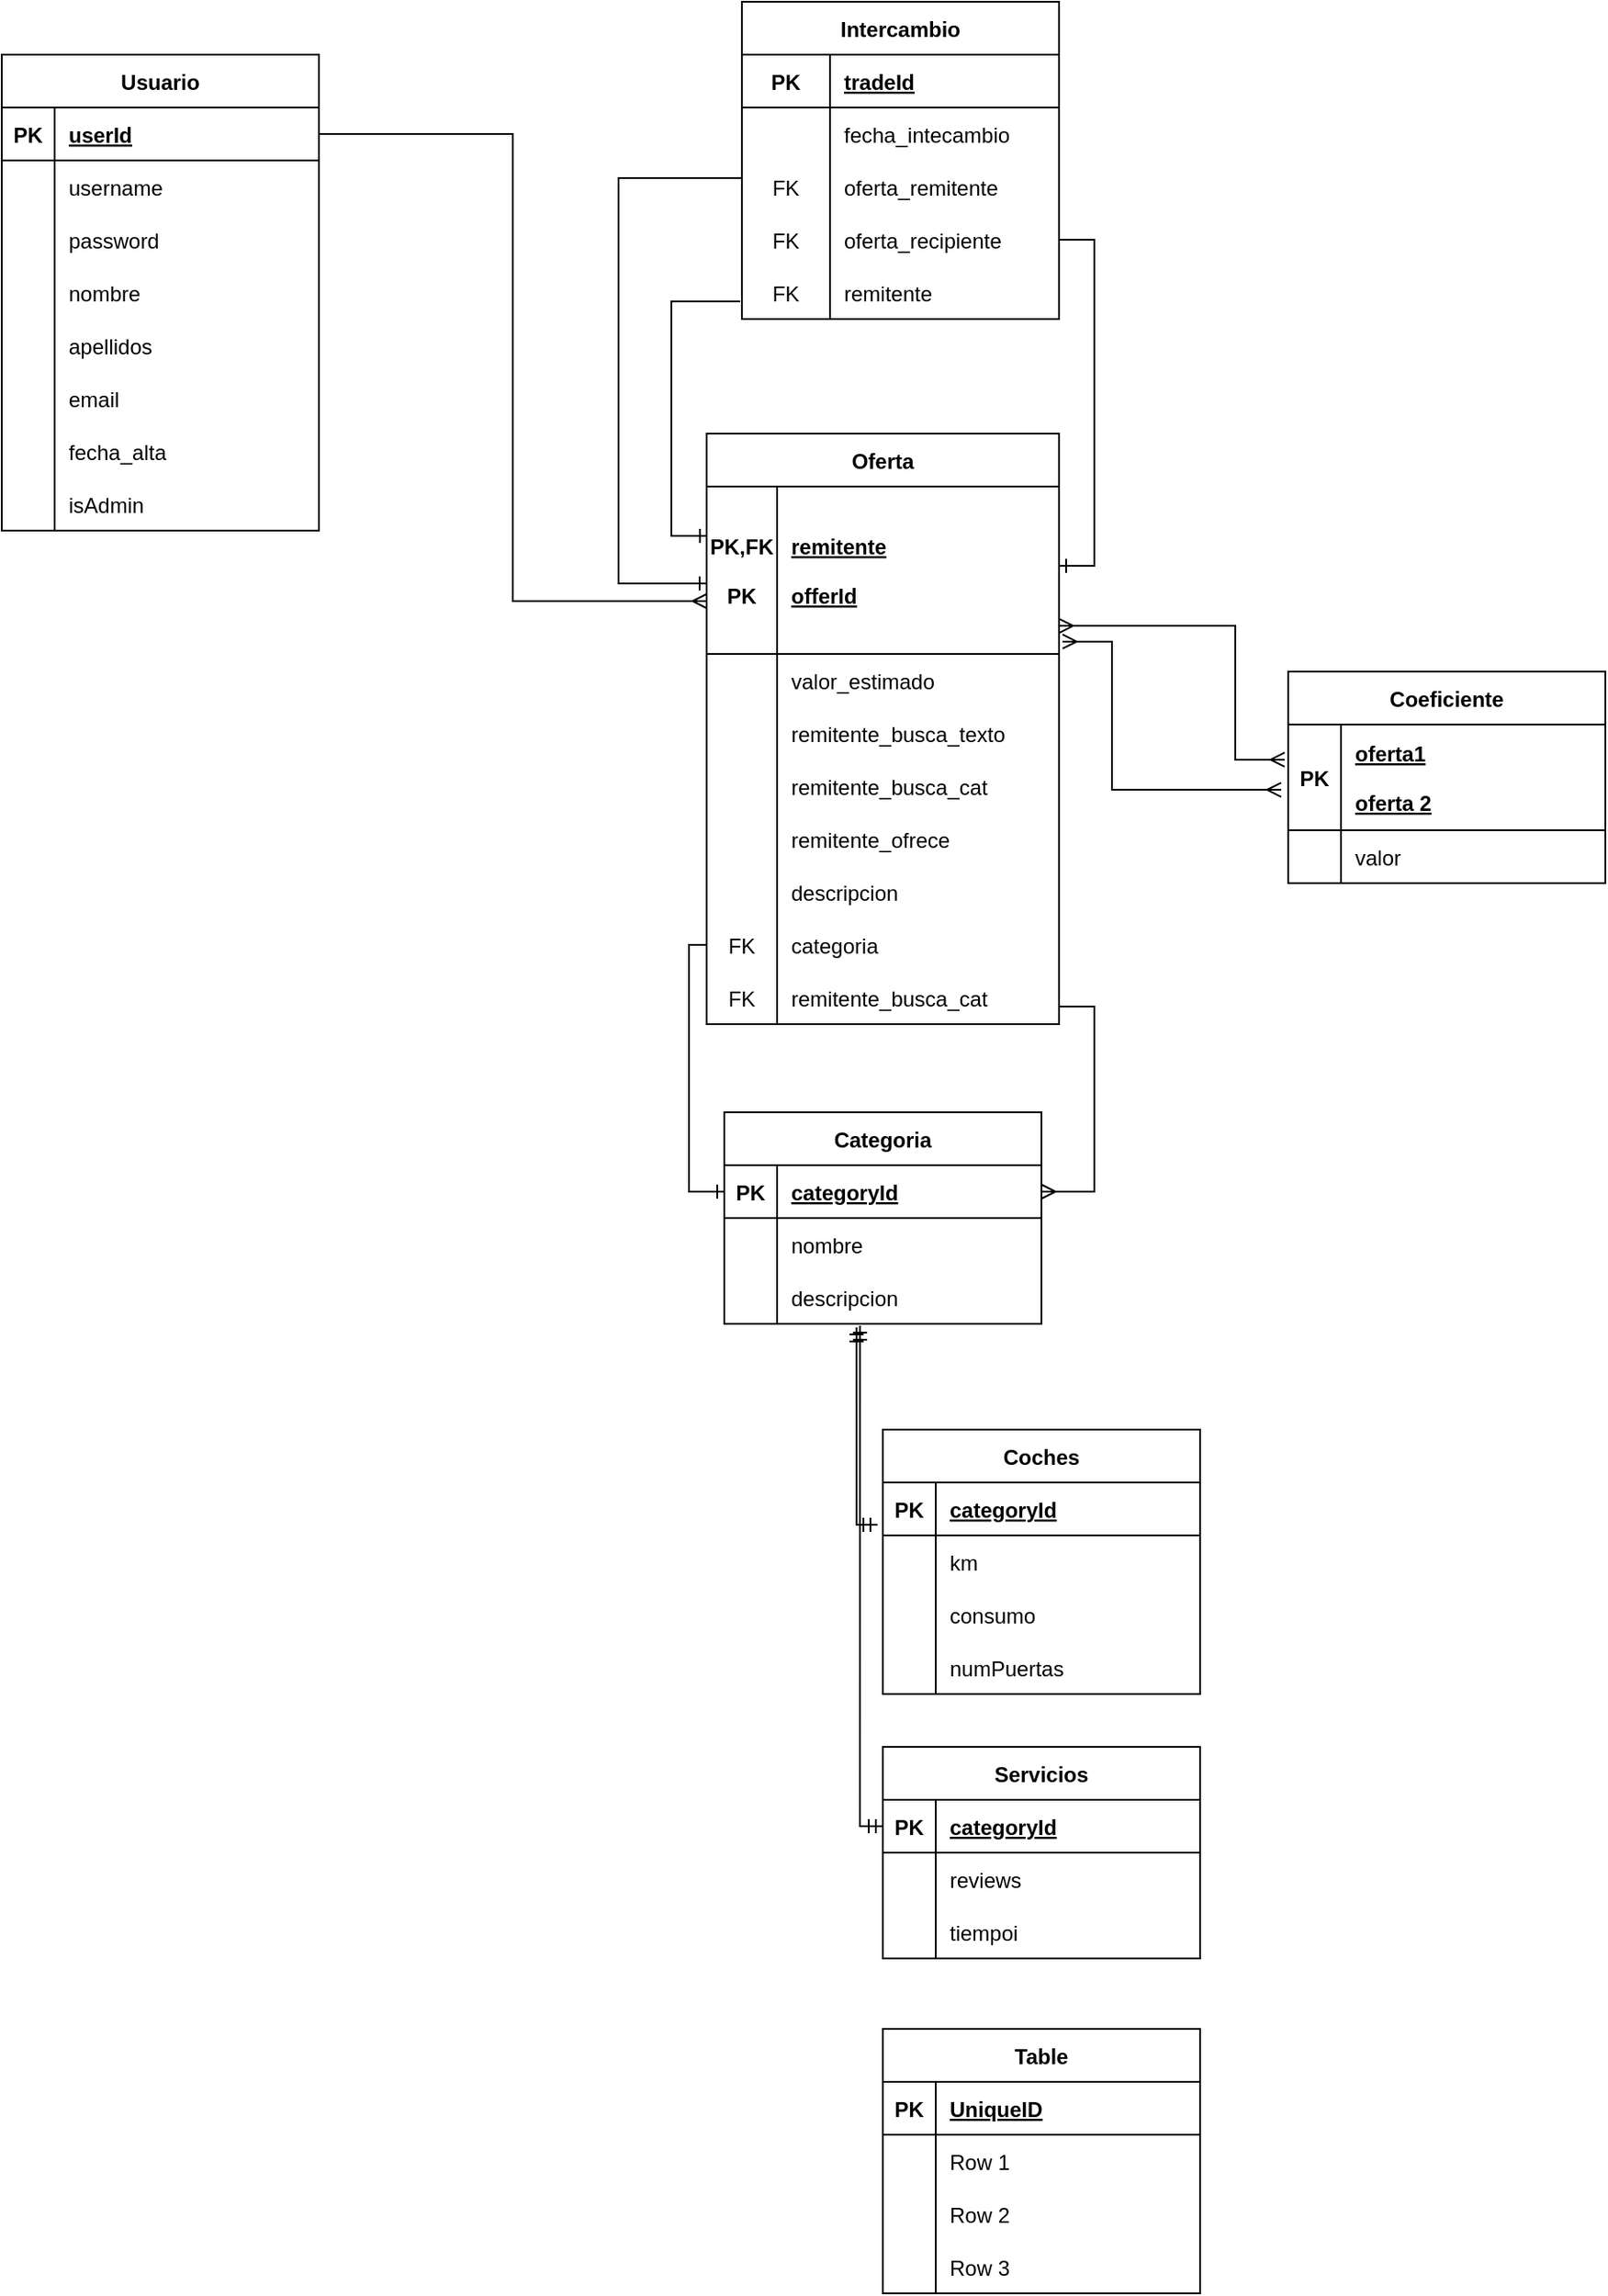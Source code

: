 <mxfile version="20.8.16" type="device"><diagram id="R2lEEEUBdFMjLlhIrx00" name="Page-1"><mxGraphModel dx="1948" dy="1928" grid="1" gridSize="10" guides="1" tooltips="1" connect="1" arrows="1" fold="1" page="1" pageScale="1" pageWidth="850" pageHeight="1100" math="0" shadow="0" extFonts="Permanent Marker^https://fonts.googleapis.com/css?family=Permanent+Marker"><root><mxCell id="0"/><mxCell id="1" parent="0"/><mxCell id="sy25VHxcaP-HALh1Nnpy-1" value="Usuario" style="shape=table;startSize=30;container=1;collapsible=1;childLayout=tableLayout;fixedRows=1;rowLines=0;fontStyle=1;align=center;resizeLast=1;" parent="1" vertex="1"><mxGeometry x="-250" y="-110" width="180" height="270" as="geometry"/></mxCell><mxCell id="sy25VHxcaP-HALh1Nnpy-2" value="" style="shape=tableRow;horizontal=0;startSize=0;swimlaneHead=0;swimlaneBody=0;fillColor=none;collapsible=0;dropTarget=0;points=[[0,0.5],[1,0.5]];portConstraint=eastwest;top=0;left=0;right=0;bottom=1;" parent="sy25VHxcaP-HALh1Nnpy-1" vertex="1"><mxGeometry y="30" width="180" height="30" as="geometry"/></mxCell><mxCell id="sy25VHxcaP-HALh1Nnpy-3" value="PK" style="shape=partialRectangle;connectable=0;fillColor=none;top=0;left=0;bottom=0;right=0;fontStyle=1;overflow=hidden;" parent="sy25VHxcaP-HALh1Nnpy-2" vertex="1"><mxGeometry width="30" height="30" as="geometry"><mxRectangle width="30" height="30" as="alternateBounds"/></mxGeometry></mxCell><mxCell id="sy25VHxcaP-HALh1Nnpy-4" value="userId" style="shape=partialRectangle;connectable=0;fillColor=none;top=0;left=0;bottom=0;right=0;align=left;spacingLeft=6;fontStyle=5;overflow=hidden;" parent="sy25VHxcaP-HALh1Nnpy-2" vertex="1"><mxGeometry x="30" width="150" height="30" as="geometry"><mxRectangle width="150" height="30" as="alternateBounds"/></mxGeometry></mxCell><mxCell id="sy25VHxcaP-HALh1Nnpy-5" value="" style="shape=tableRow;horizontal=0;startSize=0;swimlaneHead=0;swimlaneBody=0;fillColor=none;collapsible=0;dropTarget=0;points=[[0,0.5],[1,0.5]];portConstraint=eastwest;top=0;left=0;right=0;bottom=0;" parent="sy25VHxcaP-HALh1Nnpy-1" vertex="1"><mxGeometry y="60" width="180" height="30" as="geometry"/></mxCell><mxCell id="sy25VHxcaP-HALh1Nnpy-6" value="" style="shape=partialRectangle;connectable=0;fillColor=none;top=0;left=0;bottom=0;right=0;editable=1;overflow=hidden;" parent="sy25VHxcaP-HALh1Nnpy-5" vertex="1"><mxGeometry width="30" height="30" as="geometry"><mxRectangle width="30" height="30" as="alternateBounds"/></mxGeometry></mxCell><mxCell id="sy25VHxcaP-HALh1Nnpy-7" value="username" style="shape=partialRectangle;connectable=0;fillColor=none;top=0;left=0;bottom=0;right=0;align=left;spacingLeft=6;overflow=hidden;" parent="sy25VHxcaP-HALh1Nnpy-5" vertex="1"><mxGeometry x="30" width="150" height="30" as="geometry"><mxRectangle width="150" height="30" as="alternateBounds"/></mxGeometry></mxCell><mxCell id="sy25VHxcaP-HALh1Nnpy-8" value="" style="shape=tableRow;horizontal=0;startSize=0;swimlaneHead=0;swimlaneBody=0;fillColor=none;collapsible=0;dropTarget=0;points=[[0,0.5],[1,0.5]];portConstraint=eastwest;top=0;left=0;right=0;bottom=0;" parent="sy25VHxcaP-HALh1Nnpy-1" vertex="1"><mxGeometry y="90" width="180" height="30" as="geometry"/></mxCell><mxCell id="sy25VHxcaP-HALh1Nnpy-9" value="" style="shape=partialRectangle;connectable=0;fillColor=none;top=0;left=0;bottom=0;right=0;editable=1;overflow=hidden;" parent="sy25VHxcaP-HALh1Nnpy-8" vertex="1"><mxGeometry width="30" height="30" as="geometry"><mxRectangle width="30" height="30" as="alternateBounds"/></mxGeometry></mxCell><mxCell id="sy25VHxcaP-HALh1Nnpy-10" value="password" style="shape=partialRectangle;connectable=0;fillColor=none;top=0;left=0;bottom=0;right=0;align=left;spacingLeft=6;overflow=hidden;" parent="sy25VHxcaP-HALh1Nnpy-8" vertex="1"><mxGeometry x="30" width="150" height="30" as="geometry"><mxRectangle width="150" height="30" as="alternateBounds"/></mxGeometry></mxCell><mxCell id="ay698x2r9RWYpILVJGa6-33" value="" style="shape=tableRow;horizontal=0;startSize=0;swimlaneHead=0;swimlaneBody=0;fillColor=none;collapsible=0;dropTarget=0;points=[[0,0.5],[1,0.5]];portConstraint=eastwest;top=0;left=0;right=0;bottom=0;" parent="sy25VHxcaP-HALh1Nnpy-1" vertex="1"><mxGeometry y="120" width="180" height="30" as="geometry"/></mxCell><mxCell id="ay698x2r9RWYpILVJGa6-34" value="" style="shape=partialRectangle;connectable=0;fillColor=none;top=0;left=0;bottom=0;right=0;editable=1;overflow=hidden;" parent="ay698x2r9RWYpILVJGa6-33" vertex="1"><mxGeometry width="30" height="30" as="geometry"><mxRectangle width="30" height="30" as="alternateBounds"/></mxGeometry></mxCell><mxCell id="ay698x2r9RWYpILVJGa6-35" value="nombre" style="shape=partialRectangle;connectable=0;fillColor=none;top=0;left=0;bottom=0;right=0;align=left;spacingLeft=6;overflow=hidden;" parent="ay698x2r9RWYpILVJGa6-33" vertex="1"><mxGeometry x="30" width="150" height="30" as="geometry"><mxRectangle width="150" height="30" as="alternateBounds"/></mxGeometry></mxCell><mxCell id="ay698x2r9RWYpILVJGa6-36" value="" style="shape=tableRow;horizontal=0;startSize=0;swimlaneHead=0;swimlaneBody=0;fillColor=none;collapsible=0;dropTarget=0;points=[[0,0.5],[1,0.5]];portConstraint=eastwest;top=0;left=0;right=0;bottom=0;" parent="sy25VHxcaP-HALh1Nnpy-1" vertex="1"><mxGeometry y="150" width="180" height="30" as="geometry"/></mxCell><mxCell id="ay698x2r9RWYpILVJGa6-37" value="" style="shape=partialRectangle;connectable=0;fillColor=none;top=0;left=0;bottom=0;right=0;editable=1;overflow=hidden;" parent="ay698x2r9RWYpILVJGa6-36" vertex="1"><mxGeometry width="30" height="30" as="geometry"><mxRectangle width="30" height="30" as="alternateBounds"/></mxGeometry></mxCell><mxCell id="ay698x2r9RWYpILVJGa6-38" value="apellidos" style="shape=partialRectangle;connectable=0;fillColor=none;top=0;left=0;bottom=0;right=0;align=left;spacingLeft=6;overflow=hidden;" parent="ay698x2r9RWYpILVJGa6-36" vertex="1"><mxGeometry x="30" width="150" height="30" as="geometry"><mxRectangle width="150" height="30" as="alternateBounds"/></mxGeometry></mxCell><mxCell id="sy25VHxcaP-HALh1Nnpy-11" value="" style="shape=tableRow;horizontal=0;startSize=0;swimlaneHead=0;swimlaneBody=0;fillColor=none;collapsible=0;dropTarget=0;points=[[0,0.5],[1,0.5]];portConstraint=eastwest;top=0;left=0;right=0;bottom=0;" parent="sy25VHxcaP-HALh1Nnpy-1" vertex="1"><mxGeometry y="180" width="180" height="30" as="geometry"/></mxCell><mxCell id="sy25VHxcaP-HALh1Nnpy-12" value="" style="shape=partialRectangle;connectable=0;fillColor=none;top=0;left=0;bottom=0;right=0;editable=1;overflow=hidden;" parent="sy25VHxcaP-HALh1Nnpy-11" vertex="1"><mxGeometry width="30" height="30" as="geometry"><mxRectangle width="30" height="30" as="alternateBounds"/></mxGeometry></mxCell><mxCell id="sy25VHxcaP-HALh1Nnpy-13" value="email" style="shape=partialRectangle;connectable=0;fillColor=none;top=0;left=0;bottom=0;right=0;align=left;spacingLeft=6;overflow=hidden;" parent="sy25VHxcaP-HALh1Nnpy-11" vertex="1"><mxGeometry x="30" width="150" height="30" as="geometry"><mxRectangle width="150" height="30" as="alternateBounds"/></mxGeometry></mxCell><mxCell id="sy25VHxcaP-HALh1Nnpy-14" value="" style="shape=tableRow;horizontal=0;startSize=0;swimlaneHead=0;swimlaneBody=0;fillColor=none;collapsible=0;dropTarget=0;points=[[0,0.5],[1,0.5]];portConstraint=eastwest;top=0;left=0;right=0;bottom=0;" parent="sy25VHxcaP-HALh1Nnpy-1" vertex="1"><mxGeometry y="210" width="180" height="30" as="geometry"/></mxCell><mxCell id="sy25VHxcaP-HALh1Nnpy-15" value="" style="shape=partialRectangle;connectable=0;fillColor=none;top=0;left=0;bottom=0;right=0;editable=1;overflow=hidden;" parent="sy25VHxcaP-HALh1Nnpy-14" vertex="1"><mxGeometry width="30" height="30" as="geometry"><mxRectangle width="30" height="30" as="alternateBounds"/></mxGeometry></mxCell><mxCell id="sy25VHxcaP-HALh1Nnpy-16" value="fecha_alta" style="shape=partialRectangle;connectable=0;fillColor=none;top=0;left=0;bottom=0;right=0;align=left;spacingLeft=6;overflow=hidden;" parent="sy25VHxcaP-HALh1Nnpy-14" vertex="1"><mxGeometry x="30" width="150" height="30" as="geometry"><mxRectangle width="150" height="30" as="alternateBounds"/></mxGeometry></mxCell><mxCell id="sy25VHxcaP-HALh1Nnpy-87" value="" style="shape=tableRow;horizontal=0;startSize=0;swimlaneHead=0;swimlaneBody=0;fillColor=none;collapsible=0;dropTarget=0;points=[[0,0.5],[1,0.5]];portConstraint=eastwest;top=0;left=0;right=0;bottom=0;" parent="sy25VHxcaP-HALh1Nnpy-1" vertex="1"><mxGeometry y="240" width="180" height="30" as="geometry"/></mxCell><mxCell id="sy25VHxcaP-HALh1Nnpy-88" value="" style="shape=partialRectangle;connectable=0;fillColor=none;top=0;left=0;bottom=0;right=0;editable=1;overflow=hidden;" parent="sy25VHxcaP-HALh1Nnpy-87" vertex="1"><mxGeometry width="30" height="30" as="geometry"><mxRectangle width="30" height="30" as="alternateBounds"/></mxGeometry></mxCell><mxCell id="sy25VHxcaP-HALh1Nnpy-89" value="isAdmin" style="shape=partialRectangle;connectable=0;fillColor=none;top=0;left=0;bottom=0;right=0;align=left;spacingLeft=6;overflow=hidden;" parent="sy25VHxcaP-HALh1Nnpy-87" vertex="1"><mxGeometry x="30" width="150" height="30" as="geometry"><mxRectangle width="150" height="30" as="alternateBounds"/></mxGeometry></mxCell><mxCell id="sy25VHxcaP-HALh1Nnpy-49" value="Oferta" style="shape=table;startSize=30;container=1;collapsible=1;childLayout=tableLayout;fixedRows=1;rowLines=0;fontStyle=1;align=center;resizeLast=1;" parent="1" vertex="1"><mxGeometry x="150" y="105" width="200" height="335" as="geometry"/></mxCell><mxCell id="ay698x2r9RWYpILVJGa6-21" value="" style="shape=tableRow;horizontal=0;startSize=0;swimlaneHead=0;swimlaneBody=0;fillColor=none;collapsible=0;dropTarget=0;points=[[0,0.5],[1,0.5]];portConstraint=eastwest;top=0;left=0;right=0;bottom=1;" parent="sy25VHxcaP-HALh1Nnpy-49" vertex="1"><mxGeometry y="30" width="200" height="95" as="geometry"/></mxCell><mxCell id="ay698x2r9RWYpILVJGa6-22" value="PK,FK&#10;&#10;PK" style="shape=partialRectangle;connectable=0;fillColor=none;top=0;left=0;bottom=0;right=0;fontStyle=1;overflow=hidden;" parent="ay698x2r9RWYpILVJGa6-21" vertex="1"><mxGeometry width="40" height="95" as="geometry"><mxRectangle width="40" height="95" as="alternateBounds"/></mxGeometry></mxCell><mxCell id="ay698x2r9RWYpILVJGa6-23" value="remitente&#10;&#10;offerId" style="shape=partialRectangle;connectable=0;fillColor=none;top=0;left=0;bottom=0;right=0;align=left;spacingLeft=6;fontStyle=5;overflow=hidden;" parent="ay698x2r9RWYpILVJGa6-21" vertex="1"><mxGeometry x="40" width="160" height="95" as="geometry"><mxRectangle width="160" height="95" as="alternateBounds"/></mxGeometry></mxCell><mxCell id="sy25VHxcaP-HALh1Nnpy-53" value="" style="shape=tableRow;horizontal=0;startSize=0;swimlaneHead=0;swimlaneBody=0;fillColor=none;collapsible=0;dropTarget=0;points=[[0,0.5],[1,0.5]];portConstraint=eastwest;top=0;left=0;right=0;bottom=0;" parent="sy25VHxcaP-HALh1Nnpy-49" vertex="1"><mxGeometry y="125" width="200" height="30" as="geometry"/></mxCell><mxCell id="sy25VHxcaP-HALh1Nnpy-54" value="" style="shape=partialRectangle;connectable=0;fillColor=none;top=0;left=0;bottom=0;right=0;editable=1;overflow=hidden;" parent="sy25VHxcaP-HALh1Nnpy-53" vertex="1"><mxGeometry width="40" height="30" as="geometry"><mxRectangle width="40" height="30" as="alternateBounds"/></mxGeometry></mxCell><mxCell id="sy25VHxcaP-HALh1Nnpy-55" value="valor_estimado" style="shape=partialRectangle;connectable=0;fillColor=none;top=0;left=0;bottom=0;right=0;align=left;spacingLeft=6;overflow=hidden;" parent="sy25VHxcaP-HALh1Nnpy-53" vertex="1"><mxGeometry x="40" width="160" height="30" as="geometry"><mxRectangle width="160" height="30" as="alternateBounds"/></mxGeometry></mxCell><mxCell id="sy25VHxcaP-HALh1Nnpy-137" value="" style="shape=tableRow;horizontal=0;startSize=0;swimlaneHead=0;swimlaneBody=0;fillColor=none;collapsible=0;dropTarget=0;points=[[0,0.5],[1,0.5]];portConstraint=eastwest;top=0;left=0;right=0;bottom=0;" parent="sy25VHxcaP-HALh1Nnpy-49" vertex="1"><mxGeometry y="155" width="200" height="30" as="geometry"/></mxCell><mxCell id="sy25VHxcaP-HALh1Nnpy-138" value="" style="shape=partialRectangle;connectable=0;fillColor=none;top=0;left=0;bottom=0;right=0;editable=1;overflow=hidden;" parent="sy25VHxcaP-HALh1Nnpy-137" vertex="1"><mxGeometry width="40" height="30" as="geometry"><mxRectangle width="40" height="30" as="alternateBounds"/></mxGeometry></mxCell><mxCell id="sy25VHxcaP-HALh1Nnpy-139" value="remitente_busca_texto" style="shape=partialRectangle;connectable=0;fillColor=none;top=0;left=0;bottom=0;right=0;align=left;spacingLeft=6;overflow=hidden;" parent="sy25VHxcaP-HALh1Nnpy-137" vertex="1"><mxGeometry x="40" width="160" height="30" as="geometry"><mxRectangle width="160" height="30" as="alternateBounds"/></mxGeometry></mxCell><mxCell id="ay698x2r9RWYpILVJGa6-59" value="" style="shape=tableRow;horizontal=0;startSize=0;swimlaneHead=0;swimlaneBody=0;fillColor=none;collapsible=0;dropTarget=0;points=[[0,0.5],[1,0.5]];portConstraint=eastwest;top=0;left=0;right=0;bottom=0;" parent="sy25VHxcaP-HALh1Nnpy-49" vertex="1"><mxGeometry y="185" width="200" height="30" as="geometry"/></mxCell><mxCell id="ay698x2r9RWYpILVJGa6-60" value="" style="shape=partialRectangle;connectable=0;fillColor=none;top=0;left=0;bottom=0;right=0;editable=1;overflow=hidden;" parent="ay698x2r9RWYpILVJGa6-59" vertex="1"><mxGeometry width="40" height="30" as="geometry"><mxRectangle width="40" height="30" as="alternateBounds"/></mxGeometry></mxCell><mxCell id="ay698x2r9RWYpILVJGa6-61" value="remitente_busca_cat" style="shape=partialRectangle;connectable=0;fillColor=none;top=0;left=0;bottom=0;right=0;align=left;spacingLeft=6;overflow=hidden;" parent="ay698x2r9RWYpILVJGa6-59" vertex="1"><mxGeometry x="40" width="160" height="30" as="geometry"><mxRectangle width="160" height="30" as="alternateBounds"/></mxGeometry></mxCell><mxCell id="sy25VHxcaP-HALh1Nnpy-62" value="" style="shape=tableRow;horizontal=0;startSize=0;swimlaneHead=0;swimlaneBody=0;fillColor=none;collapsible=0;dropTarget=0;points=[[0,0.5],[1,0.5]];portConstraint=eastwest;top=0;left=0;right=0;bottom=0;" parent="sy25VHxcaP-HALh1Nnpy-49" vertex="1"><mxGeometry y="215" width="200" height="30" as="geometry"/></mxCell><mxCell id="sy25VHxcaP-HALh1Nnpy-63" value="" style="shape=partialRectangle;connectable=0;fillColor=none;top=0;left=0;bottom=0;right=0;editable=1;overflow=hidden;" parent="sy25VHxcaP-HALh1Nnpy-62" vertex="1"><mxGeometry width="40" height="30" as="geometry"><mxRectangle width="40" height="30" as="alternateBounds"/></mxGeometry></mxCell><mxCell id="sy25VHxcaP-HALh1Nnpy-64" value="remitente_ofrece" style="shape=partialRectangle;connectable=0;fillColor=none;top=0;left=0;bottom=0;right=0;align=left;spacingLeft=6;overflow=hidden;" parent="sy25VHxcaP-HALh1Nnpy-62" vertex="1"><mxGeometry x="40" width="160" height="30" as="geometry"><mxRectangle width="160" height="30" as="alternateBounds"/></mxGeometry></mxCell><mxCell id="sy25VHxcaP-HALh1Nnpy-71" value="" style="shape=tableRow;horizontal=0;startSize=0;swimlaneHead=0;swimlaneBody=0;fillColor=none;collapsible=0;dropTarget=0;points=[[0,0.5],[1,0.5]];portConstraint=eastwest;top=0;left=0;right=0;bottom=0;" parent="sy25VHxcaP-HALh1Nnpy-49" vertex="1"><mxGeometry y="245" width="200" height="30" as="geometry"/></mxCell><mxCell id="sy25VHxcaP-HALh1Nnpy-72" value="" style="shape=partialRectangle;connectable=0;fillColor=none;top=0;left=0;bottom=0;right=0;editable=1;overflow=hidden;" parent="sy25VHxcaP-HALh1Nnpy-71" vertex="1"><mxGeometry width="40" height="30" as="geometry"><mxRectangle width="40" height="30" as="alternateBounds"/></mxGeometry></mxCell><mxCell id="sy25VHxcaP-HALh1Nnpy-73" value="descripcion" style="shape=partialRectangle;connectable=0;fillColor=none;top=0;left=0;bottom=0;right=0;align=left;spacingLeft=6;overflow=hidden;" parent="sy25VHxcaP-HALh1Nnpy-71" vertex="1"><mxGeometry x="40" width="160" height="30" as="geometry"><mxRectangle width="160" height="30" as="alternateBounds"/></mxGeometry></mxCell><mxCell id="sy25VHxcaP-HALh1Nnpy-134" value="" style="shape=tableRow;horizontal=0;startSize=0;swimlaneHead=0;swimlaneBody=0;fillColor=none;collapsible=0;dropTarget=0;points=[[0,0.5],[1,0.5]];portConstraint=eastwest;top=0;left=0;right=0;bottom=0;" parent="sy25VHxcaP-HALh1Nnpy-49" vertex="1"><mxGeometry y="275" width="200" height="30" as="geometry"/></mxCell><mxCell id="sy25VHxcaP-HALh1Nnpy-135" value="FK" style="shape=partialRectangle;connectable=0;fillColor=none;top=0;left=0;bottom=0;right=0;editable=1;overflow=hidden;" parent="sy25VHxcaP-HALh1Nnpy-134" vertex="1"><mxGeometry width="40" height="30" as="geometry"><mxRectangle width="40" height="30" as="alternateBounds"/></mxGeometry></mxCell><mxCell id="sy25VHxcaP-HALh1Nnpy-136" value="categoria" style="shape=partialRectangle;connectable=0;fillColor=none;top=0;left=0;bottom=0;right=0;align=left;spacingLeft=6;overflow=hidden;" parent="sy25VHxcaP-HALh1Nnpy-134" vertex="1"><mxGeometry x="40" width="160" height="30" as="geometry"><mxRectangle width="160" height="30" as="alternateBounds"/></mxGeometry></mxCell><mxCell id="sy25VHxcaP-HALh1Nnpy-142" value="" style="shape=tableRow;horizontal=0;startSize=0;swimlaneHead=0;swimlaneBody=0;fillColor=none;collapsible=0;dropTarget=0;points=[[0,0.5],[1,0.5]];portConstraint=eastwest;top=0;left=0;right=0;bottom=0;" parent="sy25VHxcaP-HALh1Nnpy-49" vertex="1"><mxGeometry y="305" width="200" height="30" as="geometry"/></mxCell><mxCell id="sy25VHxcaP-HALh1Nnpy-143" value="FK" style="shape=partialRectangle;connectable=0;fillColor=none;top=0;left=0;bottom=0;right=0;editable=1;overflow=hidden;" parent="sy25VHxcaP-HALh1Nnpy-142" vertex="1"><mxGeometry width="40" height="30" as="geometry"><mxRectangle width="40" height="30" as="alternateBounds"/></mxGeometry></mxCell><mxCell id="sy25VHxcaP-HALh1Nnpy-144" value="remitente_busca_cat" style="shape=partialRectangle;connectable=0;fillColor=none;top=0;left=0;bottom=0;right=0;align=left;spacingLeft=6;overflow=hidden;" parent="sy25VHxcaP-HALh1Nnpy-142" vertex="1"><mxGeometry x="40" width="160" height="30" as="geometry"><mxRectangle width="160" height="30" as="alternateBounds"/></mxGeometry></mxCell><mxCell id="sy25VHxcaP-HALh1Nnpy-90" value="Categoria" style="shape=table;startSize=30;container=1;collapsible=1;childLayout=tableLayout;fixedRows=1;rowLines=0;fontStyle=1;align=center;resizeLast=1;" parent="1" vertex="1"><mxGeometry x="160" y="490" width="180" height="120" as="geometry"/></mxCell><mxCell id="sy25VHxcaP-HALh1Nnpy-91" value="" style="shape=tableRow;horizontal=0;startSize=0;swimlaneHead=0;swimlaneBody=0;fillColor=none;collapsible=0;dropTarget=0;points=[[0,0.5],[1,0.5]];portConstraint=eastwest;top=0;left=0;right=0;bottom=1;" parent="sy25VHxcaP-HALh1Nnpy-90" vertex="1"><mxGeometry y="30" width="180" height="30" as="geometry"/></mxCell><mxCell id="sy25VHxcaP-HALh1Nnpy-92" value="PK" style="shape=partialRectangle;connectable=0;fillColor=none;top=0;left=0;bottom=0;right=0;fontStyle=1;overflow=hidden;" parent="sy25VHxcaP-HALh1Nnpy-91" vertex="1"><mxGeometry width="30" height="30" as="geometry"><mxRectangle width="30" height="30" as="alternateBounds"/></mxGeometry></mxCell><mxCell id="sy25VHxcaP-HALh1Nnpy-93" value="categoryId" style="shape=partialRectangle;connectable=0;fillColor=none;top=0;left=0;bottom=0;right=0;align=left;spacingLeft=6;fontStyle=5;overflow=hidden;" parent="sy25VHxcaP-HALh1Nnpy-91" vertex="1"><mxGeometry x="30" width="150" height="30" as="geometry"><mxRectangle width="150" height="30" as="alternateBounds"/></mxGeometry></mxCell><mxCell id="sy25VHxcaP-HALh1Nnpy-94" value="" style="shape=tableRow;horizontal=0;startSize=0;swimlaneHead=0;swimlaneBody=0;fillColor=none;collapsible=0;dropTarget=0;points=[[0,0.5],[1,0.5]];portConstraint=eastwest;top=0;left=0;right=0;bottom=0;" parent="sy25VHxcaP-HALh1Nnpy-90" vertex="1"><mxGeometry y="60" width="180" height="30" as="geometry"/></mxCell><mxCell id="sy25VHxcaP-HALh1Nnpy-95" value="" style="shape=partialRectangle;connectable=0;fillColor=none;top=0;left=0;bottom=0;right=0;editable=1;overflow=hidden;" parent="sy25VHxcaP-HALh1Nnpy-94" vertex="1"><mxGeometry width="30" height="30" as="geometry"><mxRectangle width="30" height="30" as="alternateBounds"/></mxGeometry></mxCell><mxCell id="sy25VHxcaP-HALh1Nnpy-96" value="nombre" style="shape=partialRectangle;connectable=0;fillColor=none;top=0;left=0;bottom=0;right=0;align=left;spacingLeft=6;overflow=hidden;" parent="sy25VHxcaP-HALh1Nnpy-94" vertex="1"><mxGeometry x="30" width="150" height="30" as="geometry"><mxRectangle width="150" height="30" as="alternateBounds"/></mxGeometry></mxCell><mxCell id="sy25VHxcaP-HALh1Nnpy-97" value="" style="shape=tableRow;horizontal=0;startSize=0;swimlaneHead=0;swimlaneBody=0;fillColor=none;collapsible=0;dropTarget=0;points=[[0,0.5],[1,0.5]];portConstraint=eastwest;top=0;left=0;right=0;bottom=0;" parent="sy25VHxcaP-HALh1Nnpy-90" vertex="1"><mxGeometry y="90" width="180" height="30" as="geometry"/></mxCell><mxCell id="sy25VHxcaP-HALh1Nnpy-98" value="" style="shape=partialRectangle;connectable=0;fillColor=none;top=0;left=0;bottom=0;right=0;editable=1;overflow=hidden;" parent="sy25VHxcaP-HALh1Nnpy-97" vertex="1"><mxGeometry width="30" height="30" as="geometry"><mxRectangle width="30" height="30" as="alternateBounds"/></mxGeometry></mxCell><mxCell id="sy25VHxcaP-HALh1Nnpy-99" value="descripcion" style="shape=partialRectangle;connectable=0;fillColor=none;top=0;left=0;bottom=0;right=0;align=left;spacingLeft=6;overflow=hidden;" parent="sy25VHxcaP-HALh1Nnpy-97" vertex="1"><mxGeometry x="30" width="150" height="30" as="geometry"><mxRectangle width="150" height="30" as="alternateBounds"/></mxGeometry></mxCell><mxCell id="sy25VHxcaP-HALh1Nnpy-103" value="Intercambio" style="shape=table;startSize=30;container=1;collapsible=1;childLayout=tableLayout;fixedRows=1;rowLines=0;fontStyle=1;align=center;resizeLast=1;" parent="1" vertex="1"><mxGeometry x="170" y="-140" width="180" height="180" as="geometry"/></mxCell><mxCell id="sy25VHxcaP-HALh1Nnpy-104" value="" style="shape=tableRow;horizontal=0;startSize=0;swimlaneHead=0;swimlaneBody=0;fillColor=none;collapsible=0;dropTarget=0;points=[[0,0.5],[1,0.5]];portConstraint=eastwest;top=0;left=0;right=0;bottom=1;" parent="sy25VHxcaP-HALh1Nnpy-103" vertex="1"><mxGeometry y="30" width="180" height="30" as="geometry"/></mxCell><mxCell id="sy25VHxcaP-HALh1Nnpy-105" value="PK" style="shape=partialRectangle;connectable=0;fillColor=none;top=0;left=0;bottom=0;right=0;fontStyle=1;overflow=hidden;" parent="sy25VHxcaP-HALh1Nnpy-104" vertex="1"><mxGeometry width="50" height="30" as="geometry"><mxRectangle width="50" height="30" as="alternateBounds"/></mxGeometry></mxCell><mxCell id="sy25VHxcaP-HALh1Nnpy-106" value="tradeId" style="shape=partialRectangle;connectable=0;fillColor=none;top=0;left=0;bottom=0;right=0;align=left;spacingLeft=6;fontStyle=5;overflow=hidden;" parent="sy25VHxcaP-HALh1Nnpy-104" vertex="1"><mxGeometry x="50" width="130" height="30" as="geometry"><mxRectangle width="130" height="30" as="alternateBounds"/></mxGeometry></mxCell><mxCell id="sy25VHxcaP-HALh1Nnpy-107" value="" style="shape=tableRow;horizontal=0;startSize=0;swimlaneHead=0;swimlaneBody=0;fillColor=none;collapsible=0;dropTarget=0;points=[[0,0.5],[1,0.5]];portConstraint=eastwest;top=0;left=0;right=0;bottom=0;" parent="sy25VHxcaP-HALh1Nnpy-103" vertex="1"><mxGeometry y="60" width="180" height="30" as="geometry"/></mxCell><mxCell id="sy25VHxcaP-HALh1Nnpy-108" value="" style="shape=partialRectangle;connectable=0;fillColor=none;top=0;left=0;bottom=0;right=0;editable=1;overflow=hidden;" parent="sy25VHxcaP-HALh1Nnpy-107" vertex="1"><mxGeometry width="50" height="30" as="geometry"><mxRectangle width="50" height="30" as="alternateBounds"/></mxGeometry></mxCell><mxCell id="sy25VHxcaP-HALh1Nnpy-109" value="fecha_intecambio" style="shape=partialRectangle;connectable=0;fillColor=none;top=0;left=0;bottom=0;right=0;align=left;spacingLeft=6;overflow=hidden;" parent="sy25VHxcaP-HALh1Nnpy-107" vertex="1"><mxGeometry x="50" width="130" height="30" as="geometry"><mxRectangle width="130" height="30" as="alternateBounds"/></mxGeometry></mxCell><mxCell id="ay698x2r9RWYpILVJGa6-9" value="" style="shape=tableRow;horizontal=0;startSize=0;swimlaneHead=0;swimlaneBody=0;fillColor=none;collapsible=0;dropTarget=0;points=[[0,0.5],[1,0.5]];portConstraint=eastwest;top=0;left=0;right=0;bottom=0;" parent="sy25VHxcaP-HALh1Nnpy-103" vertex="1"><mxGeometry y="90" width="180" height="30" as="geometry"/></mxCell><mxCell id="ay698x2r9RWYpILVJGa6-10" value="FK" style="shape=partialRectangle;connectable=0;fillColor=none;top=0;left=0;bottom=0;right=0;editable=1;overflow=hidden;" parent="ay698x2r9RWYpILVJGa6-9" vertex="1"><mxGeometry width="50" height="30" as="geometry"><mxRectangle width="50" height="30" as="alternateBounds"/></mxGeometry></mxCell><mxCell id="ay698x2r9RWYpILVJGa6-11" value="oferta_remitente" style="shape=partialRectangle;connectable=0;fillColor=none;top=0;left=0;bottom=0;right=0;align=left;spacingLeft=6;overflow=hidden;" parent="ay698x2r9RWYpILVJGa6-9" vertex="1"><mxGeometry x="50" width="130" height="30" as="geometry"><mxRectangle width="130" height="30" as="alternateBounds"/></mxGeometry></mxCell><mxCell id="ay698x2r9RWYpILVJGa6-12" value="" style="shape=tableRow;horizontal=0;startSize=0;swimlaneHead=0;swimlaneBody=0;fillColor=none;collapsible=0;dropTarget=0;points=[[0,0.5],[1,0.5]];portConstraint=eastwest;top=0;left=0;right=0;bottom=0;" parent="sy25VHxcaP-HALh1Nnpy-103" vertex="1"><mxGeometry y="120" width="180" height="30" as="geometry"/></mxCell><mxCell id="ay698x2r9RWYpILVJGa6-13" value="FK" style="shape=partialRectangle;connectable=0;fillColor=none;top=0;left=0;bottom=0;right=0;editable=1;overflow=hidden;" parent="ay698x2r9RWYpILVJGa6-12" vertex="1"><mxGeometry width="50" height="30" as="geometry"><mxRectangle width="50" height="30" as="alternateBounds"/></mxGeometry></mxCell><mxCell id="ay698x2r9RWYpILVJGa6-14" value="oferta_recipiente" style="shape=partialRectangle;connectable=0;fillColor=none;top=0;left=0;bottom=0;right=0;align=left;spacingLeft=6;overflow=hidden;" parent="ay698x2r9RWYpILVJGa6-12" vertex="1"><mxGeometry x="50" width="130" height="30" as="geometry"><mxRectangle width="130" height="30" as="alternateBounds"/></mxGeometry></mxCell><mxCell id="ay698x2r9RWYpILVJGa6-15" value="" style="shape=tableRow;horizontal=0;startSize=0;swimlaneHead=0;swimlaneBody=0;fillColor=none;collapsible=0;dropTarget=0;points=[[0,0.5],[1,0.5]];portConstraint=eastwest;top=0;left=0;right=0;bottom=0;" parent="sy25VHxcaP-HALh1Nnpy-103" vertex="1"><mxGeometry y="150" width="180" height="30" as="geometry"/></mxCell><mxCell id="ay698x2r9RWYpILVJGa6-16" value="FK" style="shape=partialRectangle;connectable=0;fillColor=none;top=0;left=0;bottom=0;right=0;editable=1;overflow=hidden;" parent="ay698x2r9RWYpILVJGa6-15" vertex="1"><mxGeometry width="50" height="30" as="geometry"><mxRectangle width="50" height="30" as="alternateBounds"/></mxGeometry></mxCell><mxCell id="ay698x2r9RWYpILVJGa6-17" value="remitente" style="shape=partialRectangle;connectable=0;fillColor=none;top=0;left=0;bottom=0;right=0;align=left;spacingLeft=6;overflow=hidden;" parent="ay698x2r9RWYpILVJGa6-15" vertex="1"><mxGeometry x="50" width="130" height="30" as="geometry"><mxRectangle width="130" height="30" as="alternateBounds"/></mxGeometry></mxCell><mxCell id="sy25VHxcaP-HALh1Nnpy-141" value="" style="edgeStyle=orthogonalEdgeStyle;fontSize=12;html=1;endArrow=ERone;endFill=1;rounded=0;entryX=0;entryY=0.5;entryDx=0;entryDy=0;exitX=0;exitY=0.5;exitDx=0;exitDy=0;" parent="1" source="sy25VHxcaP-HALh1Nnpy-134" target="sy25VHxcaP-HALh1Nnpy-91" edge="1"><mxGeometry width="100" height="100" relative="1" as="geometry"><mxPoint x="620" y="380" as="sourcePoint"/><mxPoint x="720" y="280" as="targetPoint"/></mxGeometry></mxCell><mxCell id="sy25VHxcaP-HALh1Nnpy-145" value="" style="edgeStyle=orthogonalEdgeStyle;fontSize=12;html=1;endArrow=ERmany;rounded=0;entryX=1;entryY=0.5;entryDx=0;entryDy=0;exitX=1;exitY=0.9;exitDx=0;exitDy=0;exitPerimeter=0;" parent="1" source="sy25VHxcaP-HALh1Nnpy-142" target="sy25VHxcaP-HALh1Nnpy-91" edge="1"><mxGeometry width="100" height="100" relative="1" as="geometry"><mxPoint x="620" y="530" as="sourcePoint"/><mxPoint x="720" y="430" as="targetPoint"/><Array as="points"><mxPoint x="350" y="430"/><mxPoint x="370" y="430"/><mxPoint x="370" y="535"/></Array></mxGeometry></mxCell><mxCell id="sy25VHxcaP-HALh1Nnpy-146" value="" style="edgeStyle=orthogonalEdgeStyle;fontSize=12;html=1;endArrow=ERmany;rounded=0;exitX=1;exitY=0.5;exitDx=0;exitDy=0;" parent="1" source="sy25VHxcaP-HALh1Nnpy-2" edge="1"><mxGeometry width="100" height="100" relative="1" as="geometry"><mxPoint x="470" y="200" as="sourcePoint"/><mxPoint x="150" y="200" as="targetPoint"/><Array as="points"><mxPoint x="40" y="-65"/><mxPoint x="40" y="200"/><mxPoint x="150" y="200"/></Array></mxGeometry></mxCell><mxCell id="sy25VHxcaP-HALh1Nnpy-153" value="" style="edgeStyle=orthogonalEdgeStyle;fontSize=12;html=1;endArrow=ERone;endFill=1;rounded=0;exitX=1;exitY=0.5;exitDx=0;exitDy=0;" parent="1" source="ay698x2r9RWYpILVJGa6-9" edge="1"><mxGeometry width="100" height="100" relative="1" as="geometry"><mxPoint x="240" y="160" as="sourcePoint"/><mxPoint x="350" y="180" as="targetPoint"/><Array as="points"><mxPoint x="350" y="-5"/><mxPoint x="370" y="-5"/><mxPoint x="370" y="180"/><mxPoint x="350" y="180"/></Array></mxGeometry></mxCell><mxCell id="sy25VHxcaP-HALh1Nnpy-154" value="" style="edgeStyle=orthogonalEdgeStyle;fontSize=12;html=1;endArrow=ERone;endFill=1;rounded=0;" parent="1" edge="1"><mxGeometry width="100" height="100" relative="1" as="geometry"><mxPoint x="170" y="-40" as="sourcePoint"/><mxPoint x="150" y="190" as="targetPoint"/><Array as="points"><mxPoint x="100" y="-40"/><mxPoint x="100" y="190"/><mxPoint x="150" y="190"/></Array></mxGeometry></mxCell><mxCell id="ay698x2r9RWYpILVJGa6-5" value="" style="edgeStyle=orthogonalEdgeStyle;fontSize=12;html=1;endArrow=ERone;endFill=1;rounded=0;entryX=0.001;entryY=0.298;entryDx=0;entryDy=0;entryPerimeter=0;" parent="1" target="ay698x2r9RWYpILVJGa6-21" edge="1"><mxGeometry width="100" height="100" relative="1" as="geometry"><mxPoint x="169" y="30" as="sourcePoint"/><mxPoint x="140" y="163" as="targetPoint"/><Array as="points"><mxPoint x="130" y="30"/><mxPoint x="130" y="163"/><mxPoint x="150" y="163"/></Array></mxGeometry></mxCell><mxCell id="ay698x2r9RWYpILVJGa6-41" value="Coeficiente" style="shape=table;startSize=30;container=1;collapsible=1;childLayout=tableLayout;fixedRows=1;rowLines=0;fontStyle=1;align=center;resizeLast=1;" parent="1" vertex="1"><mxGeometry x="480" y="240" width="180" height="120" as="geometry"/></mxCell><mxCell id="ay698x2r9RWYpILVJGa6-42" value="" style="shape=tableRow;horizontal=0;startSize=0;swimlaneHead=0;swimlaneBody=0;fillColor=none;collapsible=0;dropTarget=0;points=[[0,0.5],[1,0.5]];portConstraint=eastwest;top=0;left=0;right=0;bottom=1;" parent="ay698x2r9RWYpILVJGa6-41" vertex="1"><mxGeometry y="30" width="180" height="60" as="geometry"/></mxCell><mxCell id="ay698x2r9RWYpILVJGa6-43" value="PK" style="shape=partialRectangle;connectable=0;fillColor=none;top=0;left=0;bottom=0;right=0;fontStyle=1;overflow=hidden;" parent="ay698x2r9RWYpILVJGa6-42" vertex="1"><mxGeometry width="30" height="60" as="geometry"><mxRectangle width="30" height="60" as="alternateBounds"/></mxGeometry></mxCell><mxCell id="ay698x2r9RWYpILVJGa6-44" value="oferta1&#10;&#10;oferta 2" style="shape=partialRectangle;connectable=0;fillColor=none;top=0;left=0;bottom=0;right=0;align=left;spacingLeft=6;fontStyle=5;overflow=hidden;" parent="ay698x2r9RWYpILVJGa6-42" vertex="1"><mxGeometry x="30" width="150" height="60" as="geometry"><mxRectangle width="150" height="60" as="alternateBounds"/></mxGeometry></mxCell><mxCell id="ay698x2r9RWYpILVJGa6-45" value="" style="shape=tableRow;horizontal=0;startSize=0;swimlaneHead=0;swimlaneBody=0;fillColor=none;collapsible=0;dropTarget=0;points=[[0,0.5],[1,0.5]];portConstraint=eastwest;top=0;left=0;right=0;bottom=0;" parent="ay698x2r9RWYpILVJGa6-41" vertex="1"><mxGeometry y="90" width="180" height="30" as="geometry"/></mxCell><mxCell id="ay698x2r9RWYpILVJGa6-46" value="" style="shape=partialRectangle;connectable=0;fillColor=none;top=0;left=0;bottom=0;right=0;editable=1;overflow=hidden;" parent="ay698x2r9RWYpILVJGa6-45" vertex="1"><mxGeometry width="30" height="30" as="geometry"><mxRectangle width="30" height="30" as="alternateBounds"/></mxGeometry></mxCell><mxCell id="ay698x2r9RWYpILVJGa6-47" value="valor" style="shape=partialRectangle;connectable=0;fillColor=none;top=0;left=0;bottom=0;right=0;align=left;spacingLeft=6;overflow=hidden;" parent="ay698x2r9RWYpILVJGa6-45" vertex="1"><mxGeometry x="30" width="150" height="30" as="geometry"><mxRectangle width="150" height="30" as="alternateBounds"/></mxGeometry></mxCell><mxCell id="ay698x2r9RWYpILVJGa6-57" value="" style="edgeStyle=orthogonalEdgeStyle;fontSize=12;html=1;endArrow=ERmany;startArrow=ERmany;rounded=0;entryX=1;entryY=0.832;entryDx=0;entryDy=0;entryPerimeter=0;exitX=-0.011;exitY=0.333;exitDx=0;exitDy=0;exitPerimeter=0;" parent="1" source="ay698x2r9RWYpILVJGa6-42" target="ay698x2r9RWYpILVJGa6-21" edge="1"><mxGeometry width="100" height="100" relative="1" as="geometry"><mxPoint x="310" y="430" as="sourcePoint"/><mxPoint x="410" y="330" as="targetPoint"/><Array as="points"><mxPoint x="450" y="290"/><mxPoint x="450" y="214"/></Array></mxGeometry></mxCell><mxCell id="ay698x2r9RWYpILVJGa6-58" value="" style="edgeStyle=orthogonalEdgeStyle;fontSize=12;html=1;endArrow=ERmany;startArrow=ERmany;rounded=0;entryX=-0.022;entryY=0.617;entryDx=0;entryDy=0;entryPerimeter=0;exitX=1.01;exitY=0.926;exitDx=0;exitDy=0;exitPerimeter=0;" parent="1" source="ay698x2r9RWYpILVJGa6-21" target="ay698x2r9RWYpILVJGa6-42" edge="1"><mxGeometry width="100" height="100" relative="1" as="geometry"><mxPoint x="310" y="430" as="sourcePoint"/><mxPoint x="410" y="330" as="targetPoint"/><Array as="points"><mxPoint x="380" y="223"/><mxPoint x="380" y="307"/></Array></mxGeometry></mxCell><mxCell id="t57y-Ea5Fct38HSEwrDH-1" value="Coches" style="shape=table;startSize=30;container=1;collapsible=1;childLayout=tableLayout;fixedRows=1;rowLines=0;fontStyle=1;align=center;resizeLast=1;" vertex="1" parent="1"><mxGeometry x="250" y="670" width="180" height="150" as="geometry"/></mxCell><mxCell id="t57y-Ea5Fct38HSEwrDH-2" value="" style="shape=tableRow;horizontal=0;startSize=0;swimlaneHead=0;swimlaneBody=0;fillColor=none;collapsible=0;dropTarget=0;points=[[0,0.5],[1,0.5]];portConstraint=eastwest;top=0;left=0;right=0;bottom=1;" vertex="1" parent="t57y-Ea5Fct38HSEwrDH-1"><mxGeometry y="30" width="180" height="30" as="geometry"/></mxCell><mxCell id="t57y-Ea5Fct38HSEwrDH-3" value="PK" style="shape=partialRectangle;connectable=0;fillColor=none;top=0;left=0;bottom=0;right=0;fontStyle=1;overflow=hidden;" vertex="1" parent="t57y-Ea5Fct38HSEwrDH-2"><mxGeometry width="30" height="30" as="geometry"><mxRectangle width="30" height="30" as="alternateBounds"/></mxGeometry></mxCell><mxCell id="t57y-Ea5Fct38HSEwrDH-4" value="categoryId" style="shape=partialRectangle;connectable=0;fillColor=none;top=0;left=0;bottom=0;right=0;align=left;spacingLeft=6;fontStyle=5;overflow=hidden;" vertex="1" parent="t57y-Ea5Fct38HSEwrDH-2"><mxGeometry x="30" width="150" height="30" as="geometry"><mxRectangle width="150" height="30" as="alternateBounds"/></mxGeometry></mxCell><mxCell id="t57y-Ea5Fct38HSEwrDH-11" value="" style="shape=tableRow;horizontal=0;startSize=0;swimlaneHead=0;swimlaneBody=0;fillColor=none;collapsible=0;dropTarget=0;points=[[0,0.5],[1,0.5]];portConstraint=eastwest;top=0;left=0;right=0;bottom=0;" vertex="1" parent="t57y-Ea5Fct38HSEwrDH-1"><mxGeometry y="60" width="180" height="30" as="geometry"/></mxCell><mxCell id="t57y-Ea5Fct38HSEwrDH-12" value="" style="shape=partialRectangle;connectable=0;fillColor=none;top=0;left=0;bottom=0;right=0;editable=1;overflow=hidden;" vertex="1" parent="t57y-Ea5Fct38HSEwrDH-11"><mxGeometry width="30" height="30" as="geometry"><mxRectangle width="30" height="30" as="alternateBounds"/></mxGeometry></mxCell><mxCell id="t57y-Ea5Fct38HSEwrDH-13" value="km" style="shape=partialRectangle;connectable=0;fillColor=none;top=0;left=0;bottom=0;right=0;align=left;spacingLeft=6;overflow=hidden;" vertex="1" parent="t57y-Ea5Fct38HSEwrDH-11"><mxGeometry x="30" width="150" height="30" as="geometry"><mxRectangle width="150" height="30" as="alternateBounds"/></mxGeometry></mxCell><mxCell id="t57y-Ea5Fct38HSEwrDH-14" value="" style="shape=tableRow;horizontal=0;startSize=0;swimlaneHead=0;swimlaneBody=0;fillColor=none;collapsible=0;dropTarget=0;points=[[0,0.5],[1,0.5]];portConstraint=eastwest;top=0;left=0;right=0;bottom=0;" vertex="1" parent="t57y-Ea5Fct38HSEwrDH-1"><mxGeometry y="90" width="180" height="30" as="geometry"/></mxCell><mxCell id="t57y-Ea5Fct38HSEwrDH-15" value="" style="shape=partialRectangle;connectable=0;fillColor=none;top=0;left=0;bottom=0;right=0;editable=1;overflow=hidden;" vertex="1" parent="t57y-Ea5Fct38HSEwrDH-14"><mxGeometry width="30" height="30" as="geometry"><mxRectangle width="30" height="30" as="alternateBounds"/></mxGeometry></mxCell><mxCell id="t57y-Ea5Fct38HSEwrDH-16" value="consumo" style="shape=partialRectangle;connectable=0;fillColor=none;top=0;left=0;bottom=0;right=0;align=left;spacingLeft=6;overflow=hidden;" vertex="1" parent="t57y-Ea5Fct38HSEwrDH-14"><mxGeometry x="30" width="150" height="30" as="geometry"><mxRectangle width="150" height="30" as="alternateBounds"/></mxGeometry></mxCell><mxCell id="t57y-Ea5Fct38HSEwrDH-17" value="" style="shape=tableRow;horizontal=0;startSize=0;swimlaneHead=0;swimlaneBody=0;fillColor=none;collapsible=0;dropTarget=0;points=[[0,0.5],[1,0.5]];portConstraint=eastwest;top=0;left=0;right=0;bottom=0;" vertex="1" parent="t57y-Ea5Fct38HSEwrDH-1"><mxGeometry y="120" width="180" height="30" as="geometry"/></mxCell><mxCell id="t57y-Ea5Fct38HSEwrDH-18" value="" style="shape=partialRectangle;connectable=0;fillColor=none;top=0;left=0;bottom=0;right=0;editable=1;overflow=hidden;" vertex="1" parent="t57y-Ea5Fct38HSEwrDH-17"><mxGeometry width="30" height="30" as="geometry"><mxRectangle width="30" height="30" as="alternateBounds"/></mxGeometry></mxCell><mxCell id="t57y-Ea5Fct38HSEwrDH-19" value="numPuertas" style="shape=partialRectangle;connectable=0;fillColor=none;top=0;left=0;bottom=0;right=0;align=left;spacingLeft=6;overflow=hidden;" vertex="1" parent="t57y-Ea5Fct38HSEwrDH-17"><mxGeometry x="30" width="150" height="30" as="geometry"><mxRectangle width="150" height="30" as="alternateBounds"/></mxGeometry></mxCell><mxCell id="t57y-Ea5Fct38HSEwrDH-20" value="Servicios" style="shape=table;startSize=30;container=1;collapsible=1;childLayout=tableLayout;fixedRows=1;rowLines=0;fontStyle=1;align=center;resizeLast=1;" vertex="1" parent="1"><mxGeometry x="250" y="850" width="180" height="120" as="geometry"/></mxCell><mxCell id="t57y-Ea5Fct38HSEwrDH-21" value="" style="shape=tableRow;horizontal=0;startSize=0;swimlaneHead=0;swimlaneBody=0;fillColor=none;collapsible=0;dropTarget=0;points=[[0,0.5],[1,0.5]];portConstraint=eastwest;top=0;left=0;right=0;bottom=1;" vertex="1" parent="t57y-Ea5Fct38HSEwrDH-20"><mxGeometry y="30" width="180" height="30" as="geometry"/></mxCell><mxCell id="t57y-Ea5Fct38HSEwrDH-22" value="PK" style="shape=partialRectangle;connectable=0;fillColor=none;top=0;left=0;bottom=0;right=0;fontStyle=1;overflow=hidden;" vertex="1" parent="t57y-Ea5Fct38HSEwrDH-21"><mxGeometry width="30" height="30" as="geometry"><mxRectangle width="30" height="30" as="alternateBounds"/></mxGeometry></mxCell><mxCell id="t57y-Ea5Fct38HSEwrDH-23" value="categoryId" style="shape=partialRectangle;connectable=0;fillColor=none;top=0;left=0;bottom=0;right=0;align=left;spacingLeft=6;fontStyle=5;overflow=hidden;" vertex="1" parent="t57y-Ea5Fct38HSEwrDH-21"><mxGeometry x="30" width="150" height="30" as="geometry"><mxRectangle width="150" height="30" as="alternateBounds"/></mxGeometry></mxCell><mxCell id="t57y-Ea5Fct38HSEwrDH-24" value="" style="shape=tableRow;horizontal=0;startSize=0;swimlaneHead=0;swimlaneBody=0;fillColor=none;collapsible=0;dropTarget=0;points=[[0,0.5],[1,0.5]];portConstraint=eastwest;top=0;left=0;right=0;bottom=0;" vertex="1" parent="t57y-Ea5Fct38HSEwrDH-20"><mxGeometry y="60" width="180" height="30" as="geometry"/></mxCell><mxCell id="t57y-Ea5Fct38HSEwrDH-25" value="" style="shape=partialRectangle;connectable=0;fillColor=none;top=0;left=0;bottom=0;right=0;editable=1;overflow=hidden;" vertex="1" parent="t57y-Ea5Fct38HSEwrDH-24"><mxGeometry width="30" height="30" as="geometry"><mxRectangle width="30" height="30" as="alternateBounds"/></mxGeometry></mxCell><mxCell id="t57y-Ea5Fct38HSEwrDH-26" value="reviews" style="shape=partialRectangle;connectable=0;fillColor=none;top=0;left=0;bottom=0;right=0;align=left;spacingLeft=6;overflow=hidden;" vertex="1" parent="t57y-Ea5Fct38HSEwrDH-24"><mxGeometry x="30" width="150" height="30" as="geometry"><mxRectangle width="150" height="30" as="alternateBounds"/></mxGeometry></mxCell><mxCell id="t57y-Ea5Fct38HSEwrDH-30" value="" style="shape=tableRow;horizontal=0;startSize=0;swimlaneHead=0;swimlaneBody=0;fillColor=none;collapsible=0;dropTarget=0;points=[[0,0.5],[1,0.5]];portConstraint=eastwest;top=0;left=0;right=0;bottom=0;" vertex="1" parent="t57y-Ea5Fct38HSEwrDH-20"><mxGeometry y="90" width="180" height="30" as="geometry"/></mxCell><mxCell id="t57y-Ea5Fct38HSEwrDH-31" value="" style="shape=partialRectangle;connectable=0;fillColor=none;top=0;left=0;bottom=0;right=0;editable=1;overflow=hidden;" vertex="1" parent="t57y-Ea5Fct38HSEwrDH-30"><mxGeometry width="30" height="30" as="geometry"><mxRectangle width="30" height="30" as="alternateBounds"/></mxGeometry></mxCell><mxCell id="t57y-Ea5Fct38HSEwrDH-32" value="tiempoi" style="shape=partialRectangle;connectable=0;fillColor=none;top=0;left=0;bottom=0;right=0;align=left;spacingLeft=6;overflow=hidden;" vertex="1" parent="t57y-Ea5Fct38HSEwrDH-30"><mxGeometry x="30" width="150" height="30" as="geometry"><mxRectangle width="150" height="30" as="alternateBounds"/></mxGeometry></mxCell><mxCell id="t57y-Ea5Fct38HSEwrDH-33" value="" style="edgeStyle=orthogonalEdgeStyle;fontSize=12;html=1;endArrow=ERmandOne;startArrow=ERmandOne;rounded=0;entryX=-0.017;entryY=0.8;entryDx=0;entryDy=0;entryPerimeter=0;exitX=0.417;exitY=1.067;exitDx=0;exitDy=0;exitPerimeter=0;" edge="1" parent="1" source="sy25VHxcaP-HALh1Nnpy-97" target="t57y-Ea5Fct38HSEwrDH-2"><mxGeometry width="100" height="100" relative="1" as="geometry"><mxPoint x="110" y="850" as="sourcePoint"/><mxPoint x="210" y="750" as="targetPoint"/><Array as="points"><mxPoint x="235" y="724"/></Array></mxGeometry></mxCell><mxCell id="t57y-Ea5Fct38HSEwrDH-34" value="" style="edgeStyle=orthogonalEdgeStyle;fontSize=12;html=1;endArrow=ERmandOne;startArrow=ERmandOne;rounded=0;entryX=0.428;entryY=1.033;entryDx=0;entryDy=0;entryPerimeter=0;exitX=0;exitY=0.5;exitDx=0;exitDy=0;" edge="1" parent="1" source="t57y-Ea5Fct38HSEwrDH-21" target="sy25VHxcaP-HALh1Nnpy-97"><mxGeometry width="100" height="100" relative="1" as="geometry"><mxPoint x="110" y="850" as="sourcePoint"/><mxPoint x="210" y="750" as="targetPoint"/></mxGeometry></mxCell><mxCell id="t57y-Ea5Fct38HSEwrDH-35" value="Table" style="shape=table;startSize=30;container=1;collapsible=1;childLayout=tableLayout;fixedRows=1;rowLines=0;fontStyle=1;align=center;resizeLast=1;" vertex="1" parent="1"><mxGeometry x="250" y="1010" width="180" height="150" as="geometry"/></mxCell><mxCell id="t57y-Ea5Fct38HSEwrDH-36" value="" style="shape=tableRow;horizontal=0;startSize=0;swimlaneHead=0;swimlaneBody=0;fillColor=none;collapsible=0;dropTarget=0;points=[[0,0.5],[1,0.5]];portConstraint=eastwest;top=0;left=0;right=0;bottom=1;" vertex="1" parent="t57y-Ea5Fct38HSEwrDH-35"><mxGeometry y="30" width="180" height="30" as="geometry"/></mxCell><mxCell id="t57y-Ea5Fct38HSEwrDH-37" value="PK" style="shape=partialRectangle;connectable=0;fillColor=none;top=0;left=0;bottom=0;right=0;fontStyle=1;overflow=hidden;" vertex="1" parent="t57y-Ea5Fct38HSEwrDH-36"><mxGeometry width="30" height="30" as="geometry"><mxRectangle width="30" height="30" as="alternateBounds"/></mxGeometry></mxCell><mxCell id="t57y-Ea5Fct38HSEwrDH-38" value="UniqueID" style="shape=partialRectangle;connectable=0;fillColor=none;top=0;left=0;bottom=0;right=0;align=left;spacingLeft=6;fontStyle=5;overflow=hidden;" vertex="1" parent="t57y-Ea5Fct38HSEwrDH-36"><mxGeometry x="30" width="150" height="30" as="geometry"><mxRectangle width="150" height="30" as="alternateBounds"/></mxGeometry></mxCell><mxCell id="t57y-Ea5Fct38HSEwrDH-39" value="" style="shape=tableRow;horizontal=0;startSize=0;swimlaneHead=0;swimlaneBody=0;fillColor=none;collapsible=0;dropTarget=0;points=[[0,0.5],[1,0.5]];portConstraint=eastwest;top=0;left=0;right=0;bottom=0;" vertex="1" parent="t57y-Ea5Fct38HSEwrDH-35"><mxGeometry y="60" width="180" height="30" as="geometry"/></mxCell><mxCell id="t57y-Ea5Fct38HSEwrDH-40" value="" style="shape=partialRectangle;connectable=0;fillColor=none;top=0;left=0;bottom=0;right=0;editable=1;overflow=hidden;" vertex="1" parent="t57y-Ea5Fct38HSEwrDH-39"><mxGeometry width="30" height="30" as="geometry"><mxRectangle width="30" height="30" as="alternateBounds"/></mxGeometry></mxCell><mxCell id="t57y-Ea5Fct38HSEwrDH-41" value="Row 1" style="shape=partialRectangle;connectable=0;fillColor=none;top=0;left=0;bottom=0;right=0;align=left;spacingLeft=6;overflow=hidden;" vertex="1" parent="t57y-Ea5Fct38HSEwrDH-39"><mxGeometry x="30" width="150" height="30" as="geometry"><mxRectangle width="150" height="30" as="alternateBounds"/></mxGeometry></mxCell><mxCell id="t57y-Ea5Fct38HSEwrDH-42" value="" style="shape=tableRow;horizontal=0;startSize=0;swimlaneHead=0;swimlaneBody=0;fillColor=none;collapsible=0;dropTarget=0;points=[[0,0.5],[1,0.5]];portConstraint=eastwest;top=0;left=0;right=0;bottom=0;" vertex="1" parent="t57y-Ea5Fct38HSEwrDH-35"><mxGeometry y="90" width="180" height="30" as="geometry"/></mxCell><mxCell id="t57y-Ea5Fct38HSEwrDH-43" value="" style="shape=partialRectangle;connectable=0;fillColor=none;top=0;left=0;bottom=0;right=0;editable=1;overflow=hidden;" vertex="1" parent="t57y-Ea5Fct38HSEwrDH-42"><mxGeometry width="30" height="30" as="geometry"><mxRectangle width="30" height="30" as="alternateBounds"/></mxGeometry></mxCell><mxCell id="t57y-Ea5Fct38HSEwrDH-44" value="Row 2" style="shape=partialRectangle;connectable=0;fillColor=none;top=0;left=0;bottom=0;right=0;align=left;spacingLeft=6;overflow=hidden;" vertex="1" parent="t57y-Ea5Fct38HSEwrDH-42"><mxGeometry x="30" width="150" height="30" as="geometry"><mxRectangle width="150" height="30" as="alternateBounds"/></mxGeometry></mxCell><mxCell id="t57y-Ea5Fct38HSEwrDH-45" value="" style="shape=tableRow;horizontal=0;startSize=0;swimlaneHead=0;swimlaneBody=0;fillColor=none;collapsible=0;dropTarget=0;points=[[0,0.5],[1,0.5]];portConstraint=eastwest;top=0;left=0;right=0;bottom=0;" vertex="1" parent="t57y-Ea5Fct38HSEwrDH-35"><mxGeometry y="120" width="180" height="30" as="geometry"/></mxCell><mxCell id="t57y-Ea5Fct38HSEwrDH-46" value="" style="shape=partialRectangle;connectable=0;fillColor=none;top=0;left=0;bottom=0;right=0;editable=1;overflow=hidden;" vertex="1" parent="t57y-Ea5Fct38HSEwrDH-45"><mxGeometry width="30" height="30" as="geometry"><mxRectangle width="30" height="30" as="alternateBounds"/></mxGeometry></mxCell><mxCell id="t57y-Ea5Fct38HSEwrDH-47" value="Row 3" style="shape=partialRectangle;connectable=0;fillColor=none;top=0;left=0;bottom=0;right=0;align=left;spacingLeft=6;overflow=hidden;" vertex="1" parent="t57y-Ea5Fct38HSEwrDH-45"><mxGeometry x="30" width="150" height="30" as="geometry"><mxRectangle width="150" height="30" as="alternateBounds"/></mxGeometry></mxCell></root></mxGraphModel></diagram></mxfile>